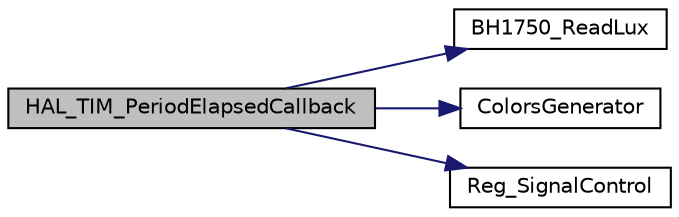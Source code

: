 digraph "HAL_TIM_PeriodElapsedCallback"
{
 // LATEX_PDF_SIZE
  edge [fontname="Helvetica",fontsize="10",labelfontname="Helvetica",labelfontsize="10"];
  node [fontname="Helvetica",fontsize="10",shape=record];
  rankdir="LR";
  Node1 [label="HAL_TIM_PeriodElapsedCallback",height=0.2,width=0.4,color="black", fillcolor="grey75", style="filled", fontcolor="black",tooltip=" "];
  Node1 -> Node2 [color="midnightblue",fontsize="10",style="solid",fontname="Helvetica"];
  Node2 [label="BH1750_ReadLux",height=0.2,width=0.4,color="black", fillcolor="white", style="filled",URL="$bh1750_8c.html#aa773f6aec42d685a6deb2720523ad6fb",tooltip=" "];
  Node1 -> Node3 [color="midnightblue",fontsize="10",style="solid",fontname="Helvetica"];
  Node3 [label="ColorsGenerator",height=0.2,width=0.4,color="black", fillcolor="white", style="filled",URL="$led_8c.html#aaafeef3bd46efd585462bbd98723a24f",tooltip=" "];
  Node1 -> Node4 [color="midnightblue",fontsize="10",style="solid",fontname="Helvetica"];
  Node4 [label="Reg_SignalControl",height=0.2,width=0.4,color="black", fillcolor="white", style="filled",URL="$regulator_8c.html#aaf64d09e1fccc87f314a4cb76625d310",tooltip=" "];
}
